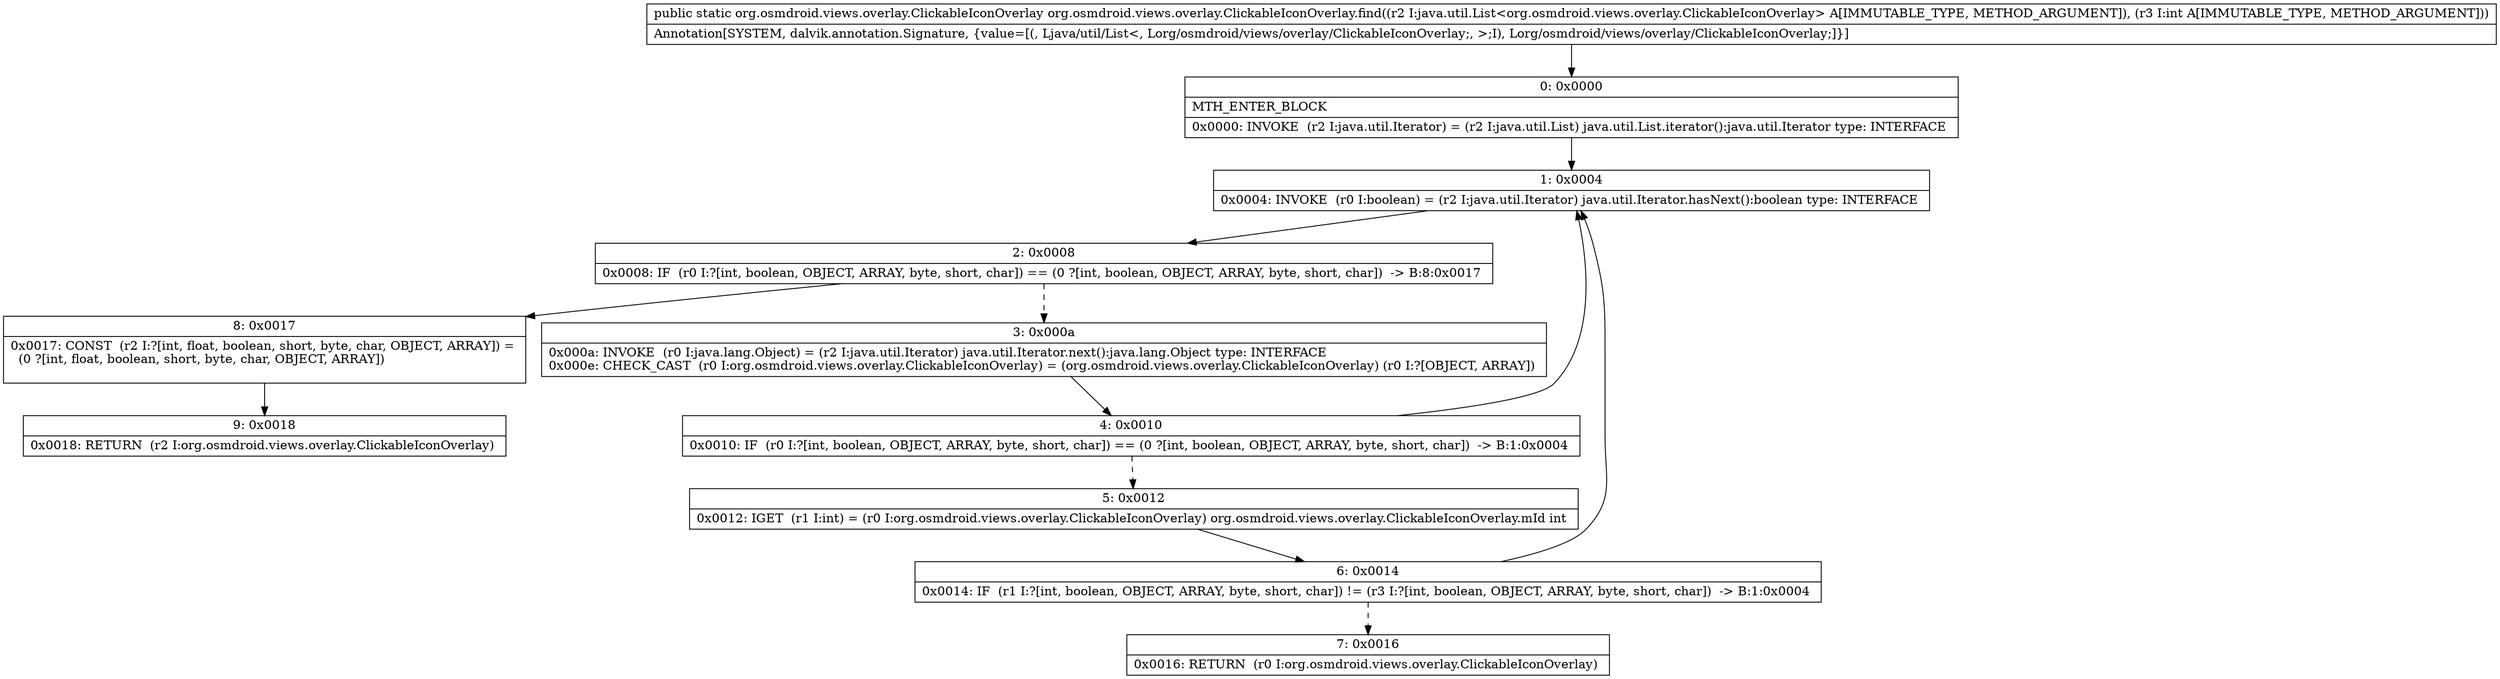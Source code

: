 digraph "CFG fororg.osmdroid.views.overlay.ClickableIconOverlay.find(Ljava\/util\/List;I)Lorg\/osmdroid\/views\/overlay\/ClickableIconOverlay;" {
Node_0 [shape=record,label="{0\:\ 0x0000|MTH_ENTER_BLOCK\l|0x0000: INVOKE  (r2 I:java.util.Iterator) = (r2 I:java.util.List) java.util.List.iterator():java.util.Iterator type: INTERFACE \l}"];
Node_1 [shape=record,label="{1\:\ 0x0004|0x0004: INVOKE  (r0 I:boolean) = (r2 I:java.util.Iterator) java.util.Iterator.hasNext():boolean type: INTERFACE \l}"];
Node_2 [shape=record,label="{2\:\ 0x0008|0x0008: IF  (r0 I:?[int, boolean, OBJECT, ARRAY, byte, short, char]) == (0 ?[int, boolean, OBJECT, ARRAY, byte, short, char])  \-\> B:8:0x0017 \l}"];
Node_3 [shape=record,label="{3\:\ 0x000a|0x000a: INVOKE  (r0 I:java.lang.Object) = (r2 I:java.util.Iterator) java.util.Iterator.next():java.lang.Object type: INTERFACE \l0x000e: CHECK_CAST  (r0 I:org.osmdroid.views.overlay.ClickableIconOverlay) = (org.osmdroid.views.overlay.ClickableIconOverlay) (r0 I:?[OBJECT, ARRAY]) \l}"];
Node_4 [shape=record,label="{4\:\ 0x0010|0x0010: IF  (r0 I:?[int, boolean, OBJECT, ARRAY, byte, short, char]) == (0 ?[int, boolean, OBJECT, ARRAY, byte, short, char])  \-\> B:1:0x0004 \l}"];
Node_5 [shape=record,label="{5\:\ 0x0012|0x0012: IGET  (r1 I:int) = (r0 I:org.osmdroid.views.overlay.ClickableIconOverlay) org.osmdroid.views.overlay.ClickableIconOverlay.mId int \l}"];
Node_6 [shape=record,label="{6\:\ 0x0014|0x0014: IF  (r1 I:?[int, boolean, OBJECT, ARRAY, byte, short, char]) != (r3 I:?[int, boolean, OBJECT, ARRAY, byte, short, char])  \-\> B:1:0x0004 \l}"];
Node_7 [shape=record,label="{7\:\ 0x0016|0x0016: RETURN  (r0 I:org.osmdroid.views.overlay.ClickableIconOverlay) \l}"];
Node_8 [shape=record,label="{8\:\ 0x0017|0x0017: CONST  (r2 I:?[int, float, boolean, short, byte, char, OBJECT, ARRAY]) = \l  (0 ?[int, float, boolean, short, byte, char, OBJECT, ARRAY])\l \l}"];
Node_9 [shape=record,label="{9\:\ 0x0018|0x0018: RETURN  (r2 I:org.osmdroid.views.overlay.ClickableIconOverlay) \l}"];
MethodNode[shape=record,label="{public static org.osmdroid.views.overlay.ClickableIconOverlay org.osmdroid.views.overlay.ClickableIconOverlay.find((r2 I:java.util.List\<org.osmdroid.views.overlay.ClickableIconOverlay\> A[IMMUTABLE_TYPE, METHOD_ARGUMENT]), (r3 I:int A[IMMUTABLE_TYPE, METHOD_ARGUMENT]))  | Annotation[SYSTEM, dalvik.annotation.Signature, \{value=[(, Ljava\/util\/List\<, Lorg\/osmdroid\/views\/overlay\/ClickableIconOverlay;, \>;I), Lorg\/osmdroid\/views\/overlay\/ClickableIconOverlay;]\}]\l}"];
MethodNode -> Node_0;
Node_0 -> Node_1;
Node_1 -> Node_2;
Node_2 -> Node_3[style=dashed];
Node_2 -> Node_8;
Node_3 -> Node_4;
Node_4 -> Node_1;
Node_4 -> Node_5[style=dashed];
Node_5 -> Node_6;
Node_6 -> Node_1;
Node_6 -> Node_7[style=dashed];
Node_8 -> Node_9;
}

